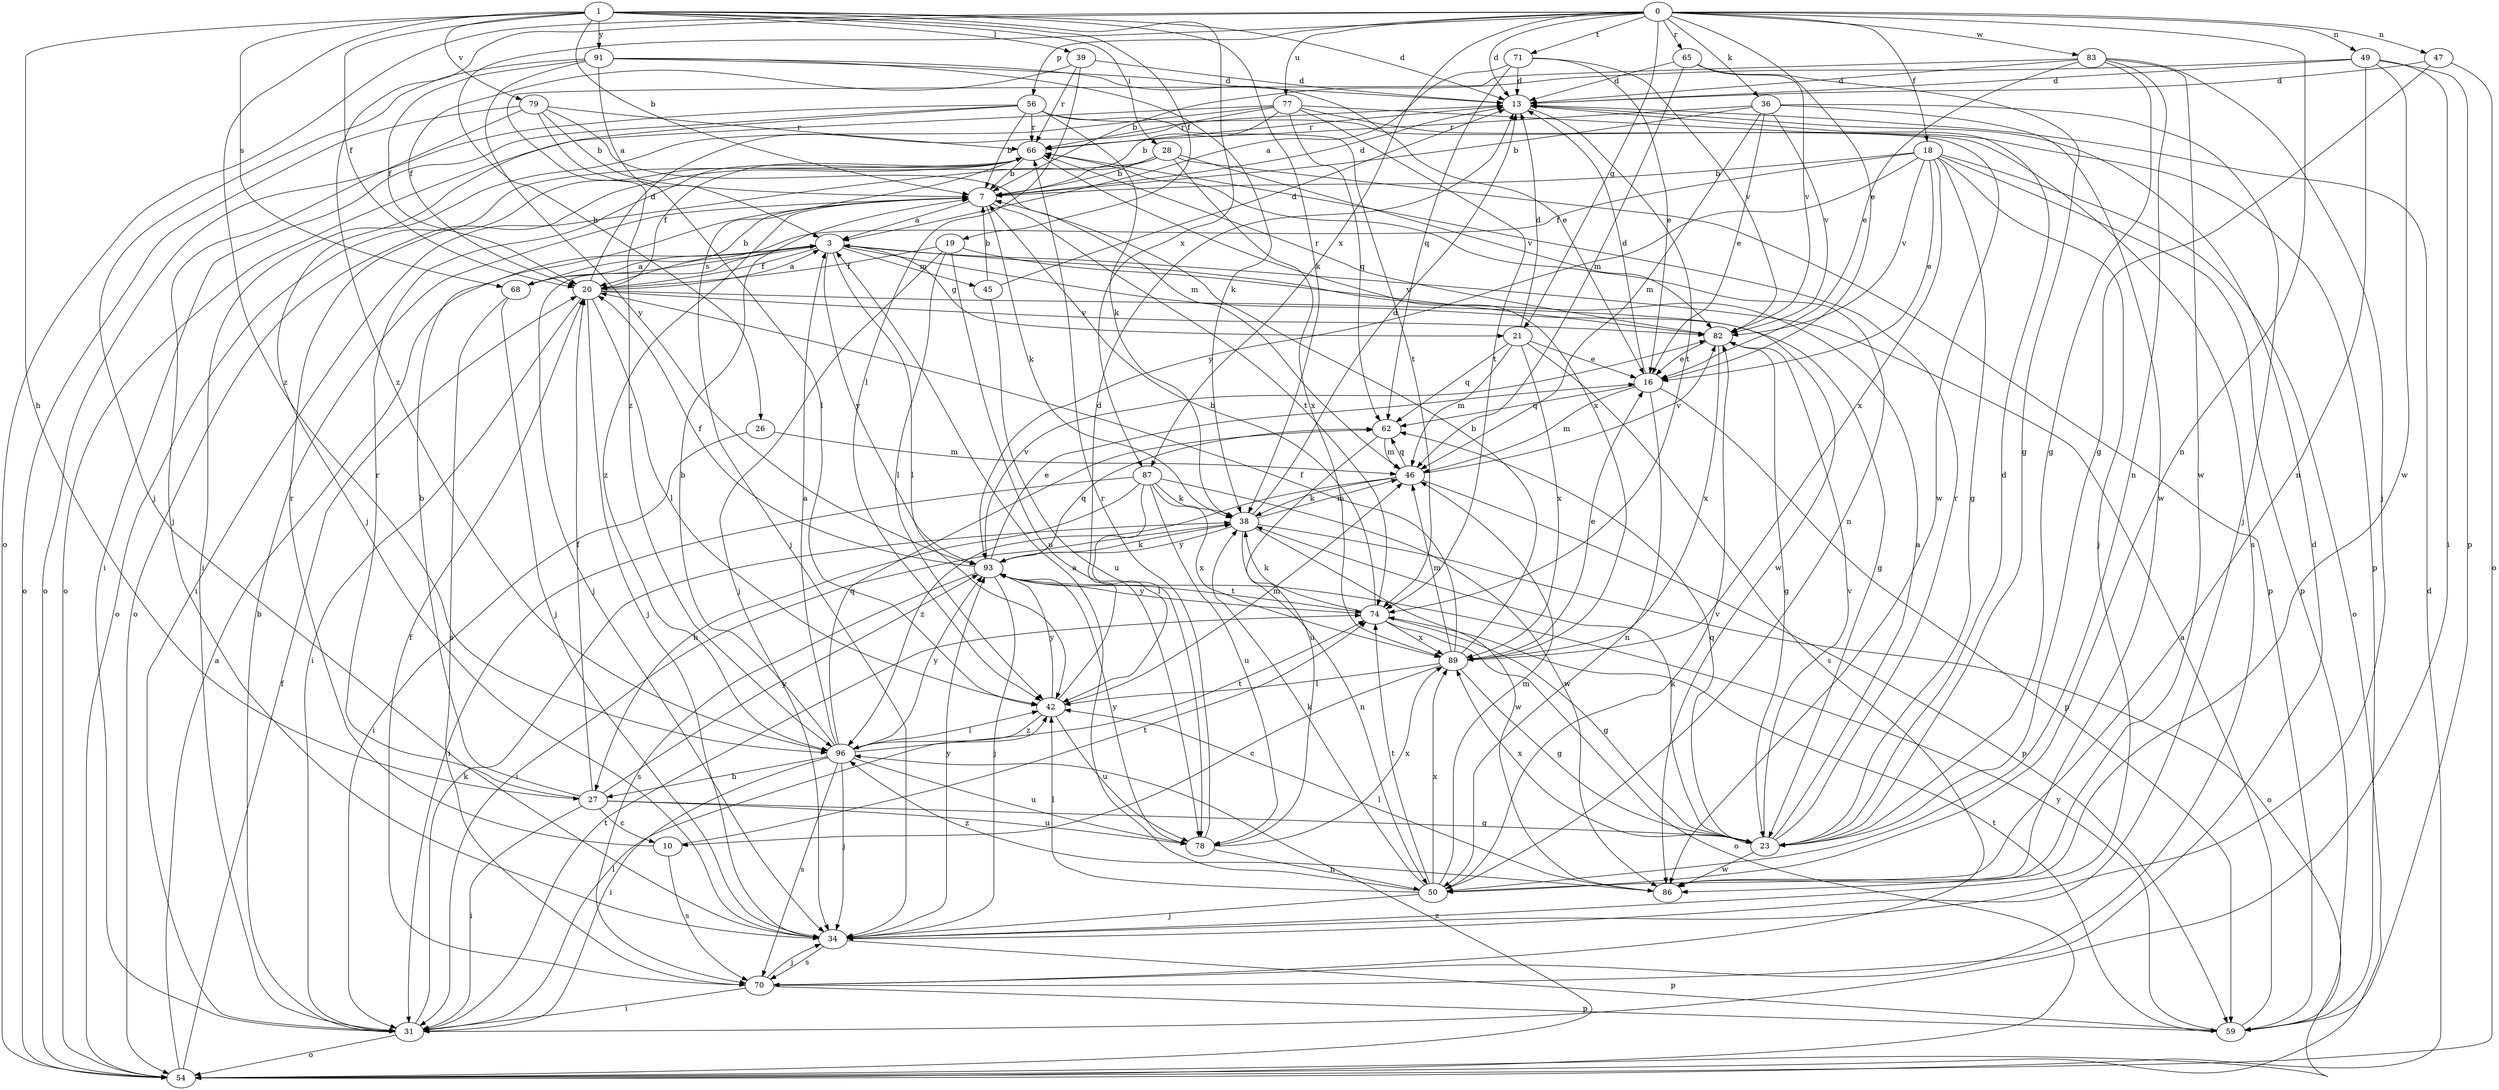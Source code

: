 strict digraph  {
0;
1;
3;
7;
10;
13;
16;
18;
19;
20;
21;
23;
26;
27;
28;
31;
34;
36;
38;
39;
42;
45;
46;
47;
49;
50;
54;
56;
59;
62;
65;
66;
68;
70;
71;
74;
77;
78;
79;
82;
83;
86;
87;
89;
91;
93;
96;
0 -> 13  [label=d];
0 -> 16  [label=e];
0 -> 18  [label=f];
0 -> 21  [label=g];
0 -> 26  [label=h];
0 -> 36  [label=k];
0 -> 47  [label=n];
0 -> 49  [label=n];
0 -> 50  [label=n];
0 -> 54  [label=o];
0 -> 56  [label=p];
0 -> 65  [label=r];
0 -> 71  [label=t];
0 -> 77  [label=u];
0 -> 83  [label=w];
0 -> 87  [label=x];
0 -> 96  [label=z];
1 -> 7  [label=b];
1 -> 13  [label=d];
1 -> 19  [label=f];
1 -> 20  [label=f];
1 -> 27  [label=h];
1 -> 28  [label=i];
1 -> 38  [label=k];
1 -> 39  [label=l];
1 -> 68  [label=s];
1 -> 79  [label=v];
1 -> 87  [label=x];
1 -> 91  [label=y];
1 -> 96  [label=z];
3 -> 20  [label=f];
3 -> 21  [label=g];
3 -> 34  [label=j];
3 -> 42  [label=l];
3 -> 45  [label=m];
3 -> 68  [label=s];
3 -> 86  [label=w];
3 -> 93  [label=y];
7 -> 3  [label=a];
7 -> 13  [label=d];
7 -> 38  [label=k];
7 -> 74  [label=t];
7 -> 96  [label=z];
10 -> 66  [label=r];
10 -> 70  [label=s];
10 -> 74  [label=t];
13 -> 66  [label=r];
13 -> 74  [label=t];
16 -> 13  [label=d];
16 -> 46  [label=m];
16 -> 50  [label=n];
16 -> 59  [label=p];
16 -> 62  [label=q];
18 -> 7  [label=b];
18 -> 16  [label=e];
18 -> 20  [label=f];
18 -> 23  [label=g];
18 -> 34  [label=j];
18 -> 54  [label=o];
18 -> 59  [label=p];
18 -> 82  [label=v];
18 -> 89  [label=x];
18 -> 93  [label=y];
19 -> 20  [label=f];
19 -> 34  [label=j];
19 -> 42  [label=l];
19 -> 78  [label=u];
19 -> 82  [label=v];
20 -> 3  [label=a];
20 -> 13  [label=d];
20 -> 23  [label=g];
20 -> 31  [label=i];
20 -> 34  [label=j];
20 -> 42  [label=l];
20 -> 82  [label=v];
21 -> 13  [label=d];
21 -> 16  [label=e];
21 -> 46  [label=m];
21 -> 62  [label=q];
21 -> 70  [label=s];
21 -> 89  [label=x];
23 -> 3  [label=a];
23 -> 13  [label=d];
23 -> 38  [label=k];
23 -> 62  [label=q];
23 -> 66  [label=r];
23 -> 82  [label=v];
23 -> 86  [label=w];
23 -> 89  [label=x];
26 -> 31  [label=i];
26 -> 46  [label=m];
27 -> 7  [label=b];
27 -> 10  [label=c];
27 -> 20  [label=f];
27 -> 23  [label=g];
27 -> 31  [label=i];
27 -> 66  [label=r];
27 -> 78  [label=u];
27 -> 93  [label=y];
28 -> 7  [label=b];
28 -> 31  [label=i];
28 -> 54  [label=o];
28 -> 59  [label=p];
28 -> 82  [label=v];
28 -> 89  [label=x];
31 -> 7  [label=b];
31 -> 38  [label=k];
31 -> 42  [label=l];
31 -> 54  [label=o];
31 -> 74  [label=t];
34 -> 59  [label=p];
34 -> 70  [label=s];
34 -> 93  [label=y];
36 -> 7  [label=b];
36 -> 16  [label=e];
36 -> 34  [label=j];
36 -> 46  [label=m];
36 -> 66  [label=r];
36 -> 82  [label=v];
36 -> 86  [label=w];
38 -> 13  [label=d];
38 -> 31  [label=i];
38 -> 46  [label=m];
38 -> 50  [label=n];
38 -> 54  [label=o];
38 -> 86  [label=w];
38 -> 93  [label=y];
39 -> 13  [label=d];
39 -> 20  [label=f];
39 -> 42  [label=l];
39 -> 66  [label=r];
42 -> 13  [label=d];
42 -> 46  [label=m];
42 -> 78  [label=u];
42 -> 93  [label=y];
42 -> 96  [label=z];
45 -> 7  [label=b];
45 -> 13  [label=d];
45 -> 78  [label=u];
46 -> 38  [label=k];
46 -> 59  [label=p];
46 -> 62  [label=q];
46 -> 82  [label=v];
46 -> 96  [label=z];
47 -> 13  [label=d];
47 -> 23  [label=g];
47 -> 54  [label=o];
49 -> 7  [label=b];
49 -> 13  [label=d];
49 -> 31  [label=i];
49 -> 50  [label=n];
49 -> 59  [label=p];
49 -> 86  [label=w];
50 -> 3  [label=a];
50 -> 34  [label=j];
50 -> 38  [label=k];
50 -> 42  [label=l];
50 -> 46  [label=m];
50 -> 74  [label=t];
50 -> 82  [label=v];
50 -> 89  [label=x];
54 -> 3  [label=a];
54 -> 13  [label=d];
54 -> 20  [label=f];
54 -> 96  [label=z];
56 -> 7  [label=b];
56 -> 31  [label=i];
56 -> 34  [label=j];
56 -> 38  [label=k];
56 -> 54  [label=o];
56 -> 66  [label=r];
56 -> 74  [label=t];
56 -> 86  [label=w];
59 -> 3  [label=a];
59 -> 74  [label=t];
59 -> 93  [label=y];
62 -> 46  [label=m];
62 -> 78  [label=u];
65 -> 13  [label=d];
65 -> 23  [label=g];
65 -> 46  [label=m];
65 -> 82  [label=v];
66 -> 7  [label=b];
66 -> 20  [label=f];
66 -> 34  [label=j];
66 -> 50  [label=n];
66 -> 54  [label=o];
66 -> 89  [label=x];
68 -> 3  [label=a];
68 -> 7  [label=b];
68 -> 34  [label=j];
68 -> 70  [label=s];
70 -> 13  [label=d];
70 -> 20  [label=f];
70 -> 31  [label=i];
70 -> 34  [label=j];
70 -> 59  [label=p];
71 -> 3  [label=a];
71 -> 13  [label=d];
71 -> 16  [label=e];
71 -> 62  [label=q];
71 -> 82  [label=v];
74 -> 7  [label=b];
74 -> 23  [label=g];
74 -> 38  [label=k];
74 -> 54  [label=o];
74 -> 89  [label=x];
74 -> 93  [label=y];
77 -> 7  [label=b];
77 -> 31  [label=i];
77 -> 54  [label=o];
77 -> 59  [label=p];
77 -> 62  [label=q];
77 -> 66  [label=r];
77 -> 70  [label=s];
77 -> 74  [label=t];
78 -> 50  [label=n];
78 -> 66  [label=r];
78 -> 89  [label=x];
78 -> 93  [label=y];
79 -> 7  [label=b];
79 -> 34  [label=j];
79 -> 42  [label=l];
79 -> 46  [label=m];
79 -> 54  [label=o];
79 -> 66  [label=r];
82 -> 16  [label=e];
82 -> 23  [label=g];
82 -> 66  [label=r];
82 -> 89  [label=x];
83 -> 13  [label=d];
83 -> 16  [label=e];
83 -> 23  [label=g];
83 -> 34  [label=j];
83 -> 50  [label=n];
83 -> 86  [label=w];
83 -> 96  [label=z];
86 -> 42  [label=l];
86 -> 96  [label=z];
87 -> 27  [label=h];
87 -> 31  [label=i];
87 -> 38  [label=k];
87 -> 42  [label=l];
87 -> 78  [label=u];
87 -> 86  [label=w];
87 -> 89  [label=x];
89 -> 7  [label=b];
89 -> 10  [label=c];
89 -> 16  [label=e];
89 -> 20  [label=f];
89 -> 23  [label=g];
89 -> 42  [label=l];
89 -> 46  [label=m];
91 -> 3  [label=a];
91 -> 13  [label=d];
91 -> 16  [label=e];
91 -> 20  [label=f];
91 -> 34  [label=j];
91 -> 38  [label=k];
91 -> 93  [label=y];
93 -> 16  [label=e];
93 -> 20  [label=f];
93 -> 34  [label=j];
93 -> 38  [label=k];
93 -> 62  [label=q];
93 -> 70  [label=s];
93 -> 74  [label=t];
93 -> 82  [label=v];
96 -> 3  [label=a];
96 -> 7  [label=b];
96 -> 27  [label=h];
96 -> 31  [label=i];
96 -> 34  [label=j];
96 -> 42  [label=l];
96 -> 62  [label=q];
96 -> 70  [label=s];
96 -> 74  [label=t];
96 -> 78  [label=u];
96 -> 93  [label=y];
}
